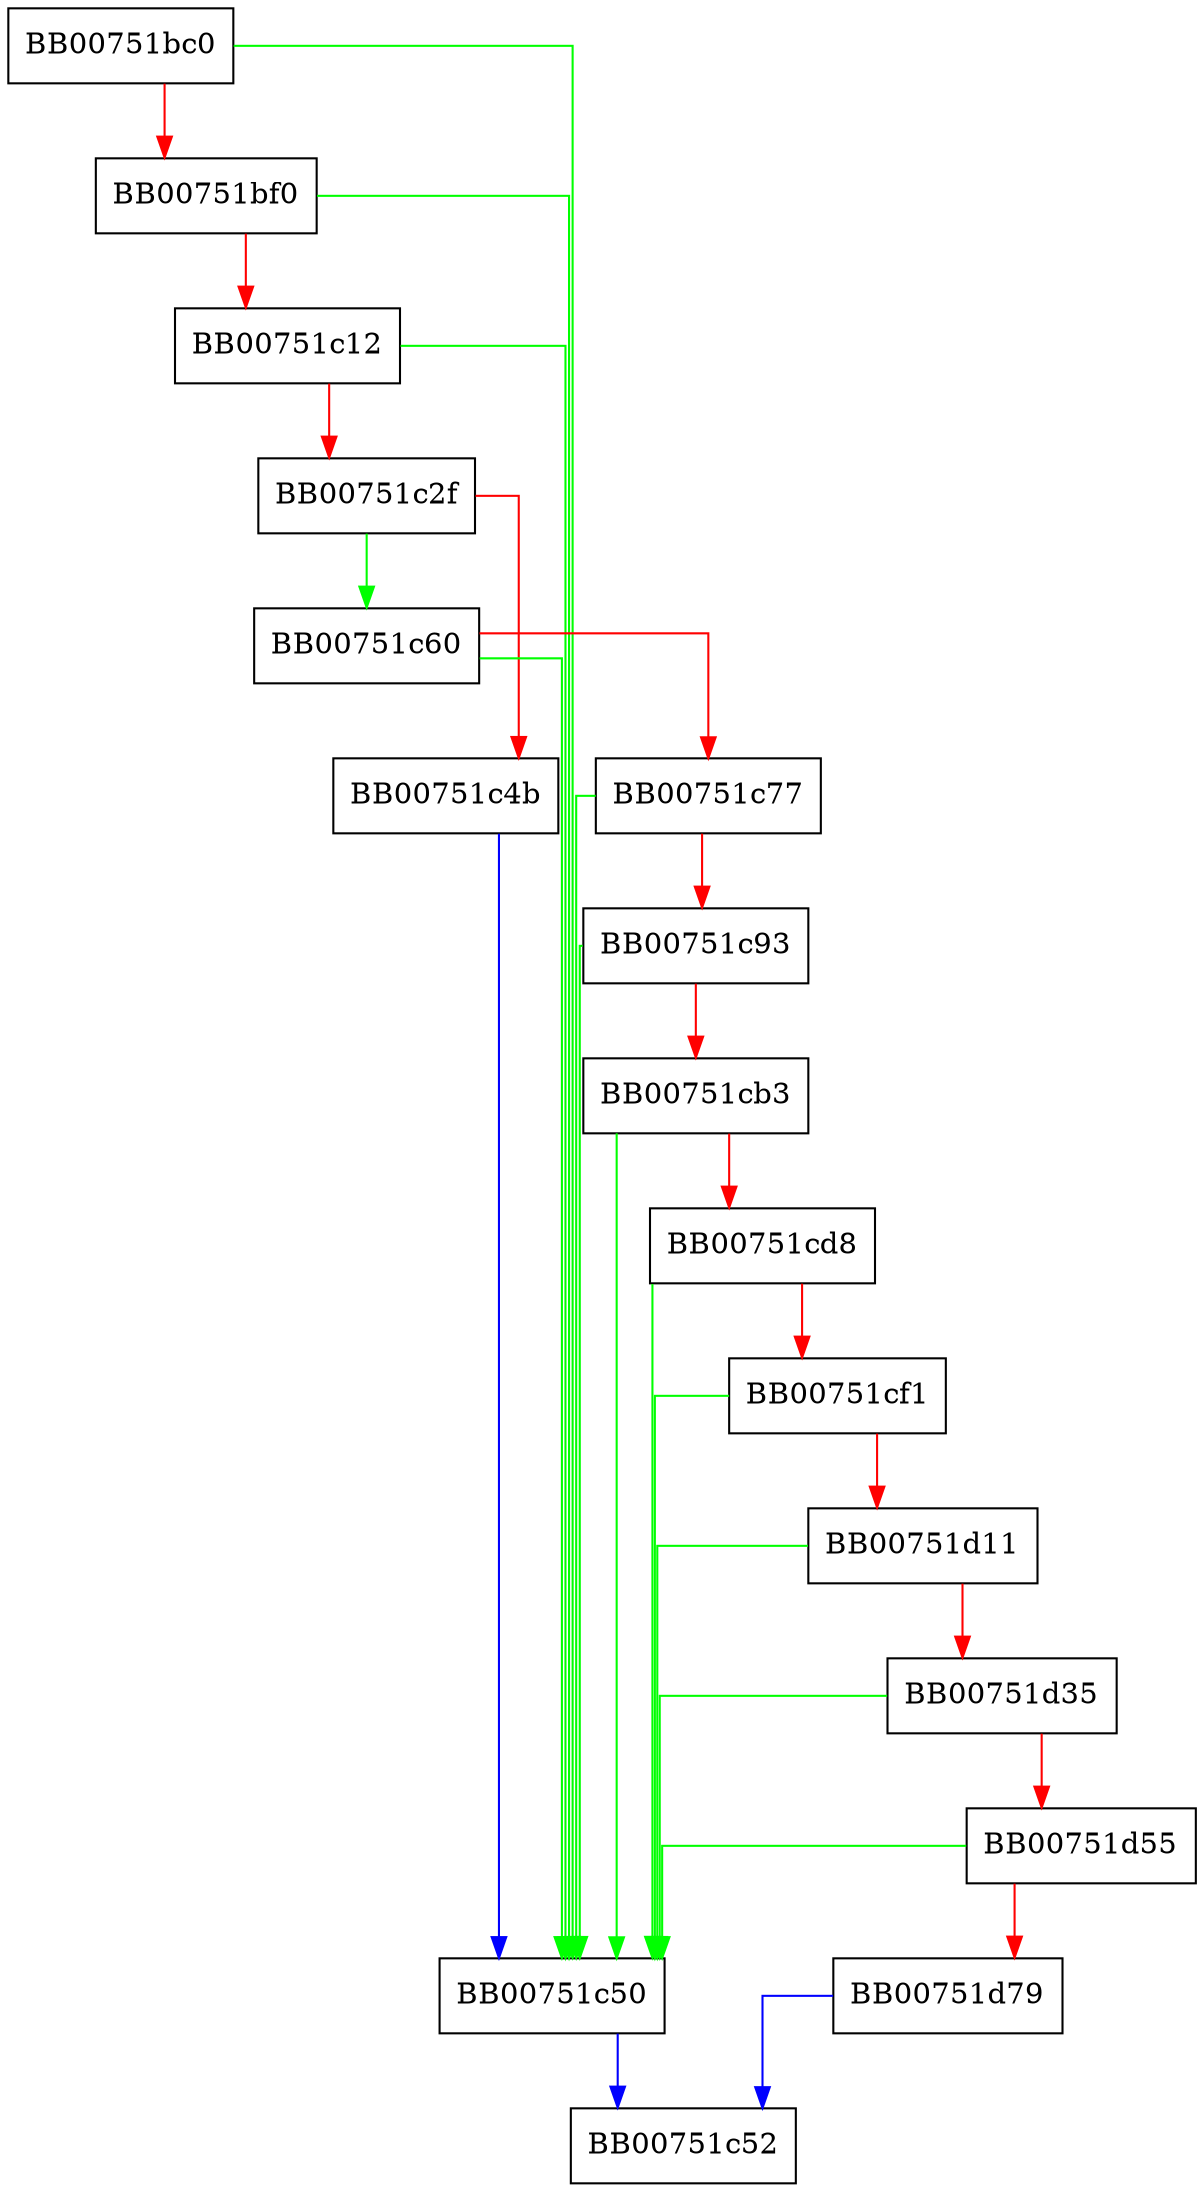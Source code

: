 digraph ec_GF2m_simple_ladder_step {
  node [shape="box"];
  graph [splines=ortho];
  BB00751bc0 -> BB00751c50 [color="green"];
  BB00751bc0 -> BB00751bf0 [color="red"];
  BB00751bf0 -> BB00751c50 [color="green"];
  BB00751bf0 -> BB00751c12 [color="red"];
  BB00751c12 -> BB00751c50 [color="green"];
  BB00751c12 -> BB00751c2f [color="red"];
  BB00751c2f -> BB00751c60 [color="green"];
  BB00751c2f -> BB00751c4b [color="red"];
  BB00751c4b -> BB00751c50 [color="blue"];
  BB00751c50 -> BB00751c52 [color="blue"];
  BB00751c60 -> BB00751c50 [color="green"];
  BB00751c60 -> BB00751c77 [color="red"];
  BB00751c77 -> BB00751c50 [color="green"];
  BB00751c77 -> BB00751c93 [color="red"];
  BB00751c93 -> BB00751c50 [color="green"];
  BB00751c93 -> BB00751cb3 [color="red"];
  BB00751cb3 -> BB00751c50 [color="green"];
  BB00751cb3 -> BB00751cd8 [color="red"];
  BB00751cd8 -> BB00751c50 [color="green"];
  BB00751cd8 -> BB00751cf1 [color="red"];
  BB00751cf1 -> BB00751c50 [color="green"];
  BB00751cf1 -> BB00751d11 [color="red"];
  BB00751d11 -> BB00751c50 [color="green"];
  BB00751d11 -> BB00751d35 [color="red"];
  BB00751d35 -> BB00751c50 [color="green"];
  BB00751d35 -> BB00751d55 [color="red"];
  BB00751d55 -> BB00751c50 [color="green"];
  BB00751d55 -> BB00751d79 [color="red"];
  BB00751d79 -> BB00751c52 [color="blue"];
}